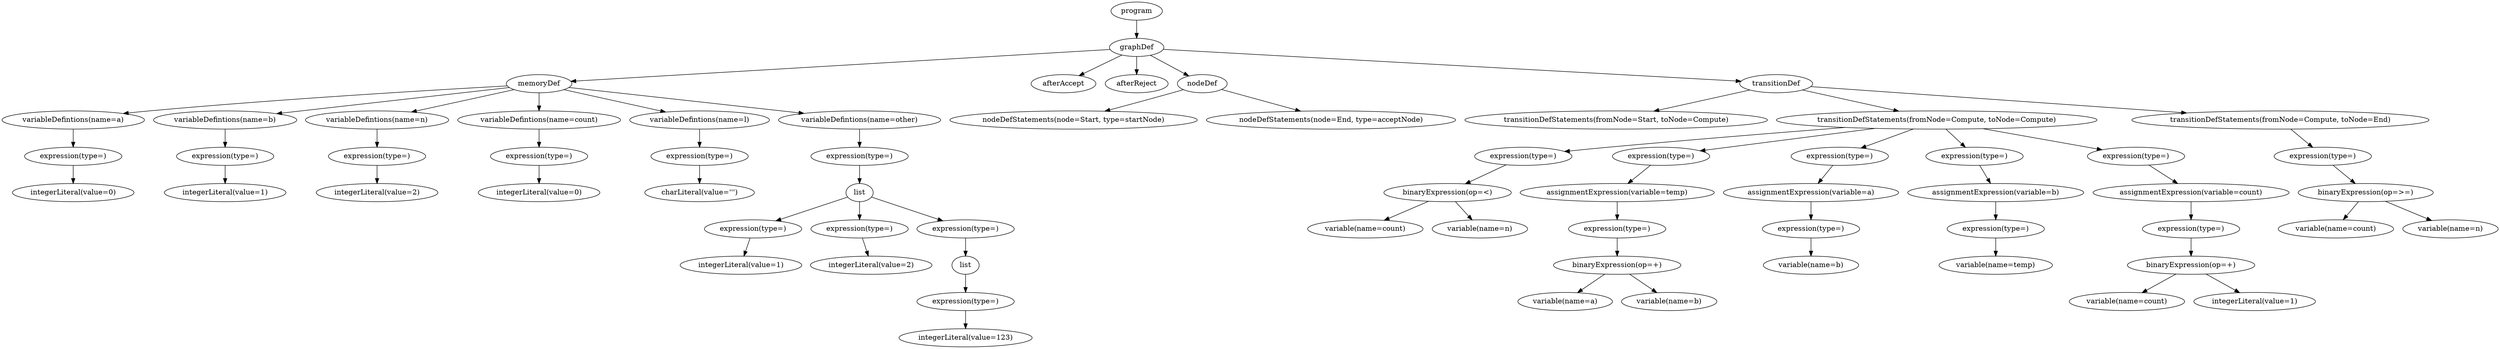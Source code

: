 digraph AST {
    node0 [label="program"]
    node0 -> node1
    node1 [label="graphDef"]
    node1 -> node2
    node2 [label="memoryDef"]
    node2 -> node3
    node3 [label="variableDefintions(name=a)"]
    node3 -> node4
    node4 [label="expression(type=)"]
    node4 -> node5
    node5 [label="integerLiteral(value=0)"]
    node2 -> node6
    node6 [label="variableDefintions(name=b)"]
    node6 -> node7
    node7 [label="expression(type=)"]
    node7 -> node8
    node8 [label="integerLiteral(value=1)"]
    node2 -> node9
    node9 [label="variableDefintions(name=n)"]
    node9 -> node10
    node10 [label="expression(type=)"]
    node10 -> node11
    node11 [label="integerLiteral(value=2)"]
    node2 -> node12
    node12 [label="variableDefintions(name=count)"]
    node12 -> node13
    node13 [label="expression(type=)"]
    node13 -> node14
    node14 [label="integerLiteral(value=0)"]
    node2 -> node15
    node15 [label="variableDefintions(name=l)"]
    node15 -> node16
    node16 [label="expression(type=)"]
    node16 -> node17
    node17 [label="charLiteral(value=''')"]
    node2 -> node18
    node18 [label="variableDefintions(name=other)"]
    node18 -> node19
    node19 [label="expression(type=)"]
    node19 -> node20
    node20 [label="list"]
    node20 -> node21
    node21 [label="expression(type=)"]
    node21 -> node22
    node22 [label="integerLiteral(value=1)"]
    node20 -> node23
    node23 [label="expression(type=)"]
    node23 -> node24
    node24 [label="integerLiteral(value=2)"]
    node20 -> node25
    node25 [label="expression(type=)"]
    node25 -> node26
    node26 [label="list"]
    node26 -> node27
    node27 [label="expression(type=)"]
    node27 -> node28
    node28 [label="integerLiteral(value=123)"]
    node1 -> node29
    node29 [label="afterAccept"]
    node1 -> node30
    node30 [label="afterReject"]
    node1 -> node31
    node31 [label="nodeDef"]
    node31 -> node32
    node32 [label="nodeDefStatements(node=Start, type=startNode)"]
    node31 -> node33
    node33 [label="nodeDefStatements(node=End, type=acceptNode)"]
    node1 -> node34
    node34 [label="transitionDef"]
    node34 -> node35
    node35 [label="transitionDefStatements(fromNode=Start, toNode=Compute)"]
    node34 -> node36
    node36 [label="transitionDefStatements(fromNode=Compute, toNode=Compute)"]
    node36 -> node37
    node37 [label="expression(type=)"]
    node37 -> node38
    node38 [label="binaryExpression(op=<)"]
    node38 -> node39
    node39 [label="variable(name=count)"]
    node38 -> node40
    node40 [label="variable(name=n)"]
    node36 -> node41
    node41 [label="expression(type=)"]
    node41 -> node42
    node42 [label="assignmentExpression(variable=temp)"]
    node42 -> node43
    node43 [label="expression(type=)"]
    node43 -> node44
    node44 [label="binaryExpression(op=+)"]
    node44 -> node45
    node45 [label="variable(name=a)"]
    node44 -> node46
    node46 [label="variable(name=b)"]
    node36 -> node47
    node47 [label="expression(type=)"]
    node47 -> node48
    node48 [label="assignmentExpression(variable=a)"]
    node48 -> node49
    node49 [label="expression(type=)"]
    node49 -> node50
    node50 [label="variable(name=b)"]
    node36 -> node51
    node51 [label="expression(type=)"]
    node51 -> node52
    node52 [label="assignmentExpression(variable=b)"]
    node52 -> node53
    node53 [label="expression(type=)"]
    node53 -> node54
    node54 [label="variable(name=temp)"]
    node36 -> node55
    node55 [label="expression(type=)"]
    node55 -> node56
    node56 [label="assignmentExpression(variable=count)"]
    node56 -> node57
    node57 [label="expression(type=)"]
    node57 -> node58
    node58 [label="binaryExpression(op=+)"]
    node58 -> node59
    node59 [label="variable(name=count)"]
    node58 -> node60
    node60 [label="integerLiteral(value=1)"]
    node34 -> node61
    node61 [label="transitionDefStatements(fromNode=Compute, toNode=End)"]
    node61 -> node62
    node62 [label="expression(type=)"]
    node62 -> node63
    node63 [label="binaryExpression(op=>=)"]
    node63 -> node64
    node64 [label="variable(name=count)"]
    node63 -> node65
    node65 [label="variable(name=n)"]
}